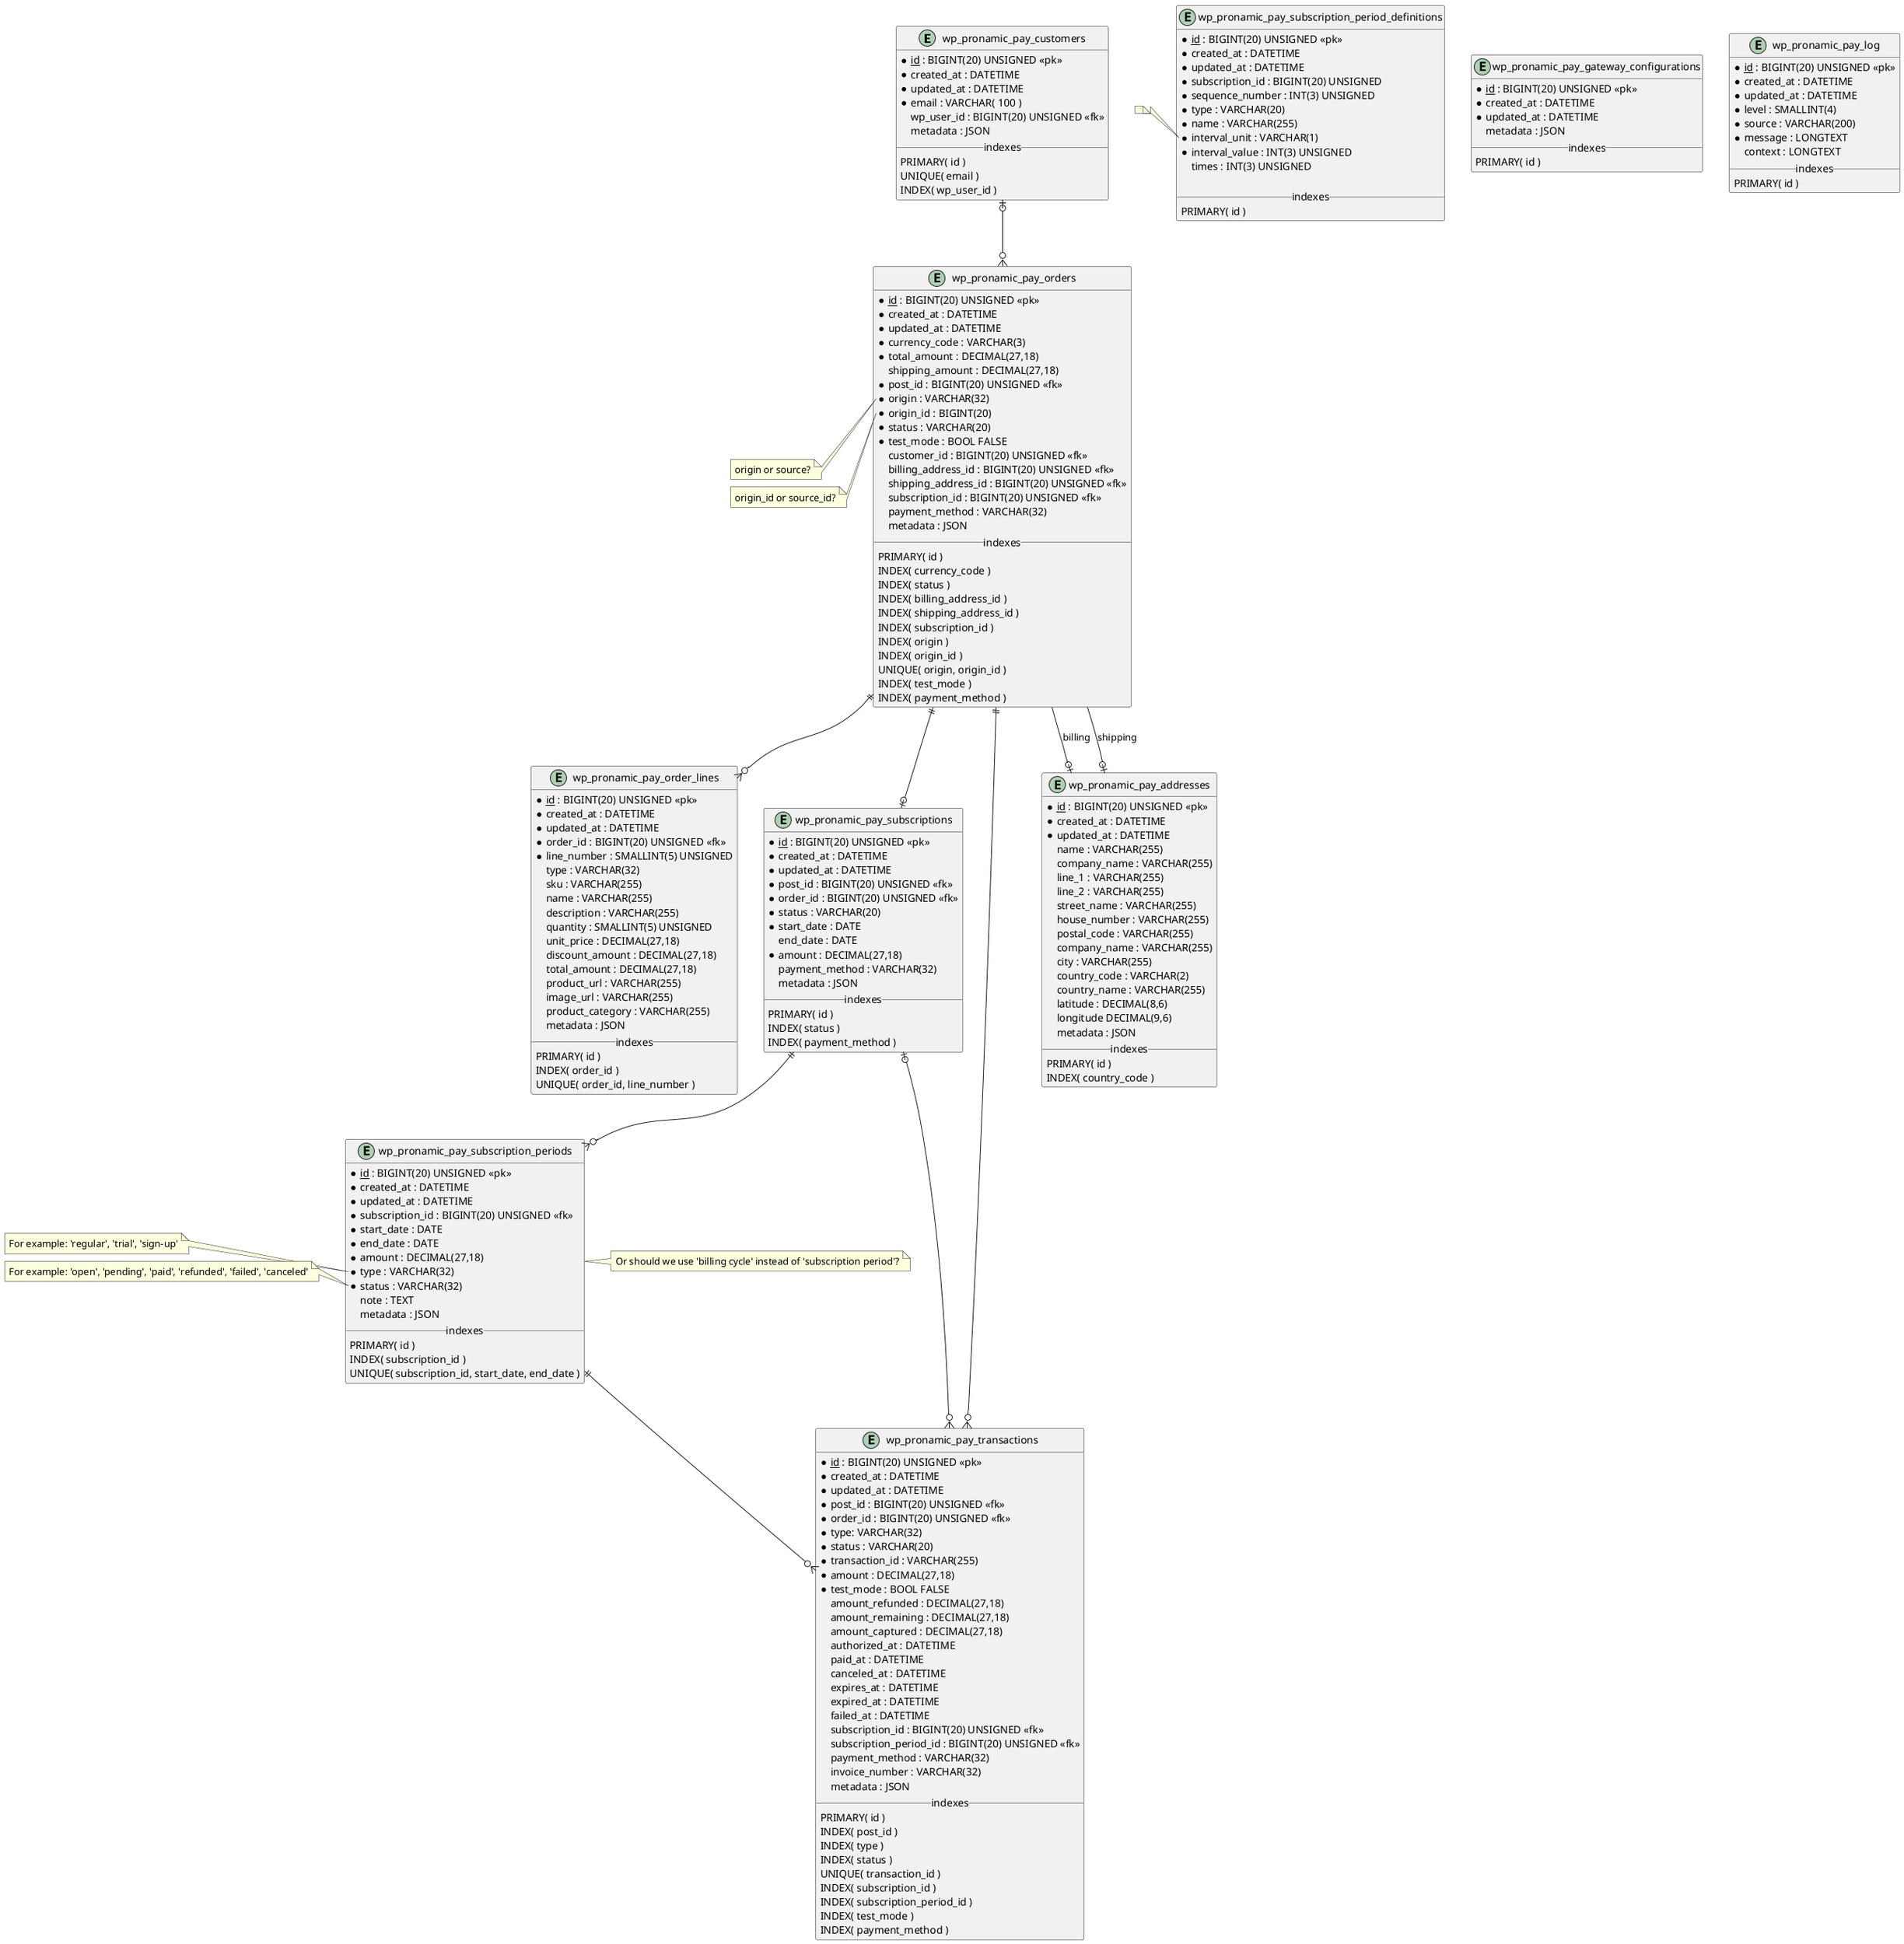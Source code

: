 @startuml

' https://plantuml.com/ie-diagram
' https://stackoverflow.com/questions/46658847/crypto-currency-mysql-datatypes
' https://laravel.com/docs/4.2/eloquent#timestamps
' https://dev.mysql.com/doc/refman/8.0/en/json.html
' https://help.afas.nl/help/NL/SE/Sub_Config_Cycli.htm

entity "wp_pronamic_pay_customers" as customer {
	* <u>id</u> : BIGINT(20) UNSIGNED <<pk>>
	* created_at : DATETIME
	* updated_at : DATETIME
	* email : VARCHAR( 100 )
	wp_user_id : BIGINT(20) UNSIGNED <<fk>>
	metadata : JSON
	__ indexes __
	PRIMARY( id )
	UNIQUE( email )
	INDEX( wp_user_id )
}

entity "wp_pronamic_pay_orders" as order {
	* <u>id</u> : BIGINT(20) UNSIGNED <<pk>>
	* created_at : DATETIME
	* updated_at : DATETIME
	* currency_code : VARCHAR(3)
	* total_amount : DECIMAL(27,18)
	shipping_amount : DECIMAL(27,18)
	* post_id : BIGINT(20) UNSIGNED <<fk>>
	* origin : VARCHAR(32)
	* origin_id : BIGINT(20)
	* status : VARCHAR(20)
	* test_mode : BOOL FALSE
	customer_id : BIGINT(20) UNSIGNED <<fk>>
	billing_address_id : BIGINT(20) UNSIGNED <<fk>>
	shipping_address_id : BIGINT(20) UNSIGNED <<fk>>
	subscription_id : BIGINT(20) UNSIGNED <<fk>>
	payment_method : VARCHAR(32)
	metadata : JSON
	__ indexes __
	PRIMARY( id )
	INDEX( currency_code )
	INDEX( status )
	INDEX( billing_address_id )
	INDEX( shipping_address_id )
	INDEX( subscription_id )
	INDEX( origin )
	INDEX( origin_id )
	UNIQUE( origin, origin_id )
	INDEX( test_mode )
	INDEX( payment_method )
}

note left of order::origin
  origin or source?
end note

note left of order::origin_id
  origin_id or source_id?
end note

entity "wp_pronamic_pay_order_lines" as order_line {
	* <u>id</u> : BIGINT(20) UNSIGNED <<pk>>
	* created_at : DATETIME
	* updated_at : DATETIME
	* order_id : BIGINT(20) UNSIGNED <<fk>>
	* line_number : SMALLINT(5) UNSIGNED
	type : VARCHAR(32)
	sku : VARCHAR(255)
	name : VARCHAR(255)
	description : VARCHAR(255)
	quantity : SMALLINT(5) UNSIGNED
	unit_price : DECIMAL(27,18)
	discount_amount : DECIMAL(27,18)
	total_amount : DECIMAL(27,18)
	product_url : VARCHAR(255)
	image_url : VARCHAR(255)
	product_category : VARCHAR(255)
	metadata : JSON
	__ indexes __
	PRIMARY( id )
	INDEX( order_id )
	UNIQUE( order_id, line_number )
}

entity "wp_pronamic_pay_subscriptions" as subscription {
	* <u>id</u> : BIGINT(20) UNSIGNED <<pk>>
	* created_at : DATETIME
	* updated_at : DATETIME
	* post_id : BIGINT(20) UNSIGNED <<fk>>
	* order_id : BIGINT(20) UNSIGNED <<fk>>
	* status : VARCHAR(20)
	* start_date : DATE
	end_date : DATE
	* amount : DECIMAL(27,18)
	payment_method : VARCHAR(32)
	metadata : JSON
	__ indexes __
	PRIMARY( id )
	INDEX( status )
	INDEX( payment_method )
}

entity "wp_pronamic_pay_subscription_period_definitions" as subscription_period_definition {
	* <u>id</u> : BIGINT(20) UNSIGNED <<pk>>
	* created_at : DATETIME
	* updated_at : DATETIME
	* subscription_id : BIGINT(20) UNSIGNED
	* sequence_number : INT(3) UNSIGNED
	* type : VARCHAR(20)
	* name : VARCHAR(255)
	* interval_unit : VARCHAR(1)
	* interval_value : INT(3) UNSIGNED
	times : INT(3) UNSIGNED

	__ indexes __
	PRIMARY( id )
}

note left of subscription_period_definition::interval_unit
  'interval unit' or 'period designator'?
end note


entity "wp_pronamic_pay_subscription_periods" as subscription_period {
	* <u>id</u> : BIGINT(20) UNSIGNED <<pk>>
	* created_at : DATETIME
	* updated_at : DATETIME
	* subscription_id : BIGINT(20) UNSIGNED <<fk>>
	* start_date : DATE
	* end_date : DATE
	* amount : DECIMAL(27,18)
	* type : VARCHAR(32)
	* status : VARCHAR(32)
	note : TEXT
	metadata : JSON
	__ indexes __
	PRIMARY( id )
	INDEX( subscription_id )
	UNIQUE( subscription_id, start_date, end_date )
}

note right of subscription_period
  Or should we use 'billing cycle' instead of 'subscription period'?
end note

note left of subscription_period::type
  For example: 'regular', 'trial', 'sign-up'
end note

note left of subscription_period::status
  For example: 'open', 'pending', 'paid', 'refunded', 'failed', 'canceled'
end note

entity "wp_pronamic_pay_transactions" as transaction {
	* <u>id</u> : BIGINT(20) UNSIGNED <<pk>>
	* created_at : DATETIME
	* updated_at : DATETIME
	* post_id : BIGINT(20) UNSIGNED <<fk>>
	* order_id : BIGINT(20) UNSIGNED <<fk>>
	* type: VARCHAR(32)
	* status : VARCHAR(20)
	* transaction_id : VARCHAR(255)
	* amount : DECIMAL(27,18)
	* test_mode : BOOL FALSE
	amount_refunded : DECIMAL(27,18)
	amount_remaining : DECIMAL(27,18)
	amount_captured : DECIMAL(27,18)
	authorized_at : DATETIME
	paid_at : DATETIME
	canceled_at : DATETIME
	expires_at : DATETIME
	expired_at : DATETIME
	failed_at : DATETIME
	subscription_id : BIGINT(20) UNSIGNED <<fk>>
	subscription_period_id : BIGINT(20) UNSIGNED <<fk>>
	payment_method : VARCHAR(32)
	invoice_number : VARCHAR(32)
	metadata : JSON
	__ indexes __
	PRIMARY( id )
	INDEX( post_id )
	INDEX( type )
	INDEX( status )
	UNIQUE( transaction_id )
	INDEX( subscription_id )
	INDEX( subscription_period_id )
	INDEX( test_mode )
	INDEX( payment_method )
}

entity "wp_pronamic_pay_addresses" as address {
	* <u>id</u> : BIGINT(20) UNSIGNED <<pk>>
	* created_at : DATETIME
	* updated_at : DATETIME
	name : VARCHAR(255)
	company_name : VARCHAR(255)
	line_1 : VARCHAR(255)
	line_2 : VARCHAR(255)
	street_name : VARCHAR(255)
	house_number : VARCHAR(255)
	postal_code : VARCHAR(255)
	company_name : VARCHAR(255)
	city : VARCHAR(255)
	country_code : VARCHAR(2)
	country_name : VARCHAR(255)
	latitude : DECIMAL(8,6)
	longitude DECIMAL(9,6)
	metadata : JSON
	__ indexes __
	PRIMARY( id )
	INDEX( country_code )
}

entity "wp_pronamic_pay_gateway_configurations" as gateway_configuration {
	* <u>id</u> : BIGINT(20) UNSIGNED <<pk>>
	* created_at : DATETIME
	* updated_at : DATETIME
	metadata : JSON
	__ indexes __
	PRIMARY( id )
}

' https://github.com/woocommerce/woocommerce/blob/3.8.0/includes/log-handlers/class-wc-log-handler-db.php

entity "wp_pronamic_pay_log" as log {
	* <u>id</u> : BIGINT(20) UNSIGNED <<pk>>
	* created_at : DATETIME
	* updated_at : DATETIME
	* level : SMALLINT(4)
	* source : VARCHAR(200)
	* message : LONGTEXT
	context : LONGTEXT
	__ indexes __
	PRIMARY( id )
}

customer |o--o{ order
order --o| address : billing
order --o| address : shipping
order ||--o| subscription
order ||--o{ order_line
order ||--o{ transaction
subscription ||--o{ subscription_period
subscription |o--o{ transaction
subscription_period ||--o{ transaction

@enduml
